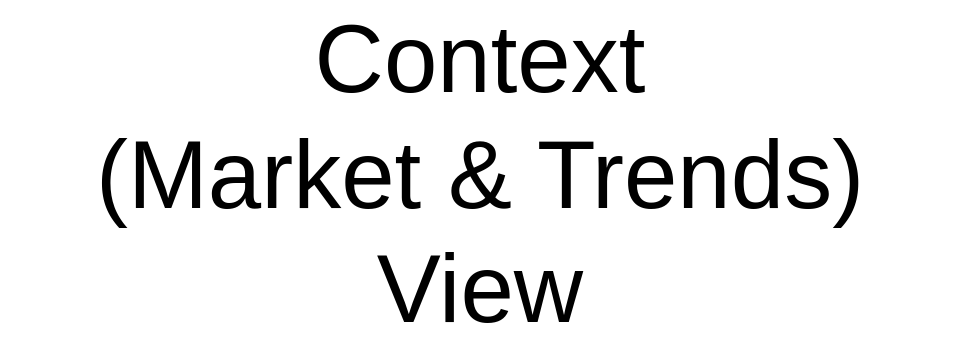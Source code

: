 <mxfile version="17.5.0" type="google"><diagram id="unJiUKJPyOlzg3Cg3iYX" name="MARKET/TRENDS CONTEXT VIEW"><mxGraphModel grid="1" page="1" gridSize="10" guides="1" tooltips="1" connect="1" arrows="1" fold="1" pageScale="1" pageWidth="827" pageHeight="1169" math="0" shadow="0"><root><mxCell id="0"/><mxCell id="1" parent="0"/><mxCell id="-8a_HRtlAGmP1m3xYhUp-1" value="Context &lt;br&gt;(Market &amp;amp; Trends)&lt;br&gt;View" style="text;html=1;strokeColor=none;fillColor=none;align=center;verticalAlign=middle;whiteSpace=wrap;rounded=0;fontSize=48;opacity=30;" vertex="1" parent="1"><mxGeometry x="160" y="280" width="480" height="160" as="geometry"/></mxCell></root></mxGraphModel></diagram></mxfile>